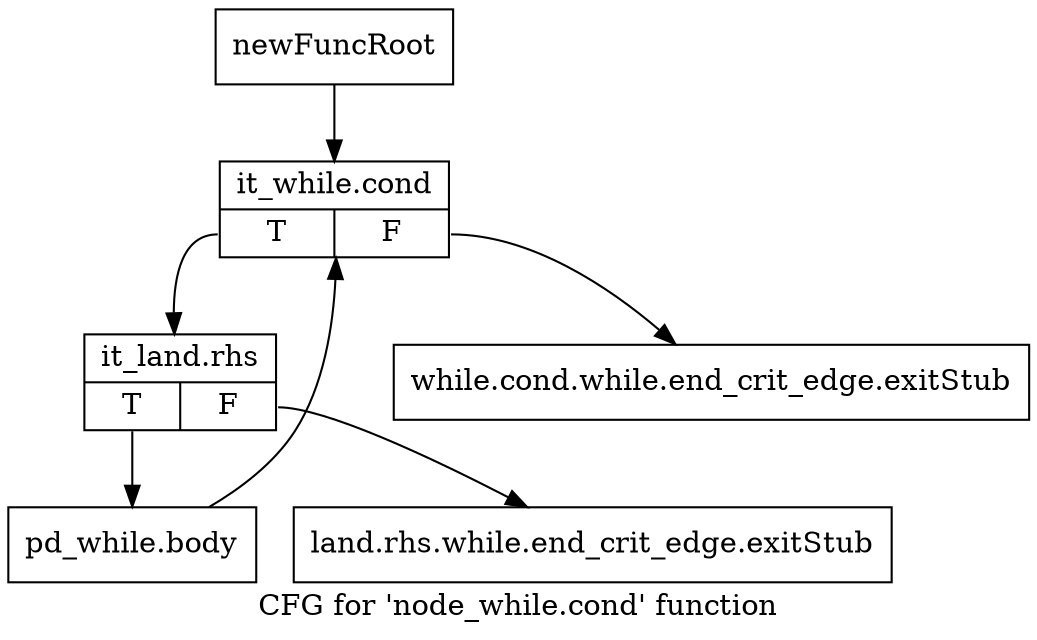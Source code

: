 digraph "CFG for 'node_while.cond' function" {
	label="CFG for 'node_while.cond' function";

	Node0x333b130 [shape=record,label="{newFuncRoot}"];
	Node0x333b130 -> Node0x333b5c0;
	Node0x333b520 [shape=record,label="{while.cond.while.end_crit_edge.exitStub}"];
	Node0x333b570 [shape=record,label="{land.rhs.while.end_crit_edge.exitStub}"];
	Node0x333b5c0 [shape=record,label="{it_while.cond|{<s0>T|<s1>F}}"];
	Node0x333b5c0:s0 -> Node0x333b610;
	Node0x333b5c0:s1 -> Node0x333b520;
	Node0x333b610 [shape=record,label="{it_land.rhs|{<s0>T|<s1>F}}"];
	Node0x333b610:s0 -> Node0x333b660;
	Node0x333b610:s1 -> Node0x333b570;
	Node0x333b660 [shape=record,label="{pd_while.body}"];
	Node0x333b660 -> Node0x333b5c0;
}
